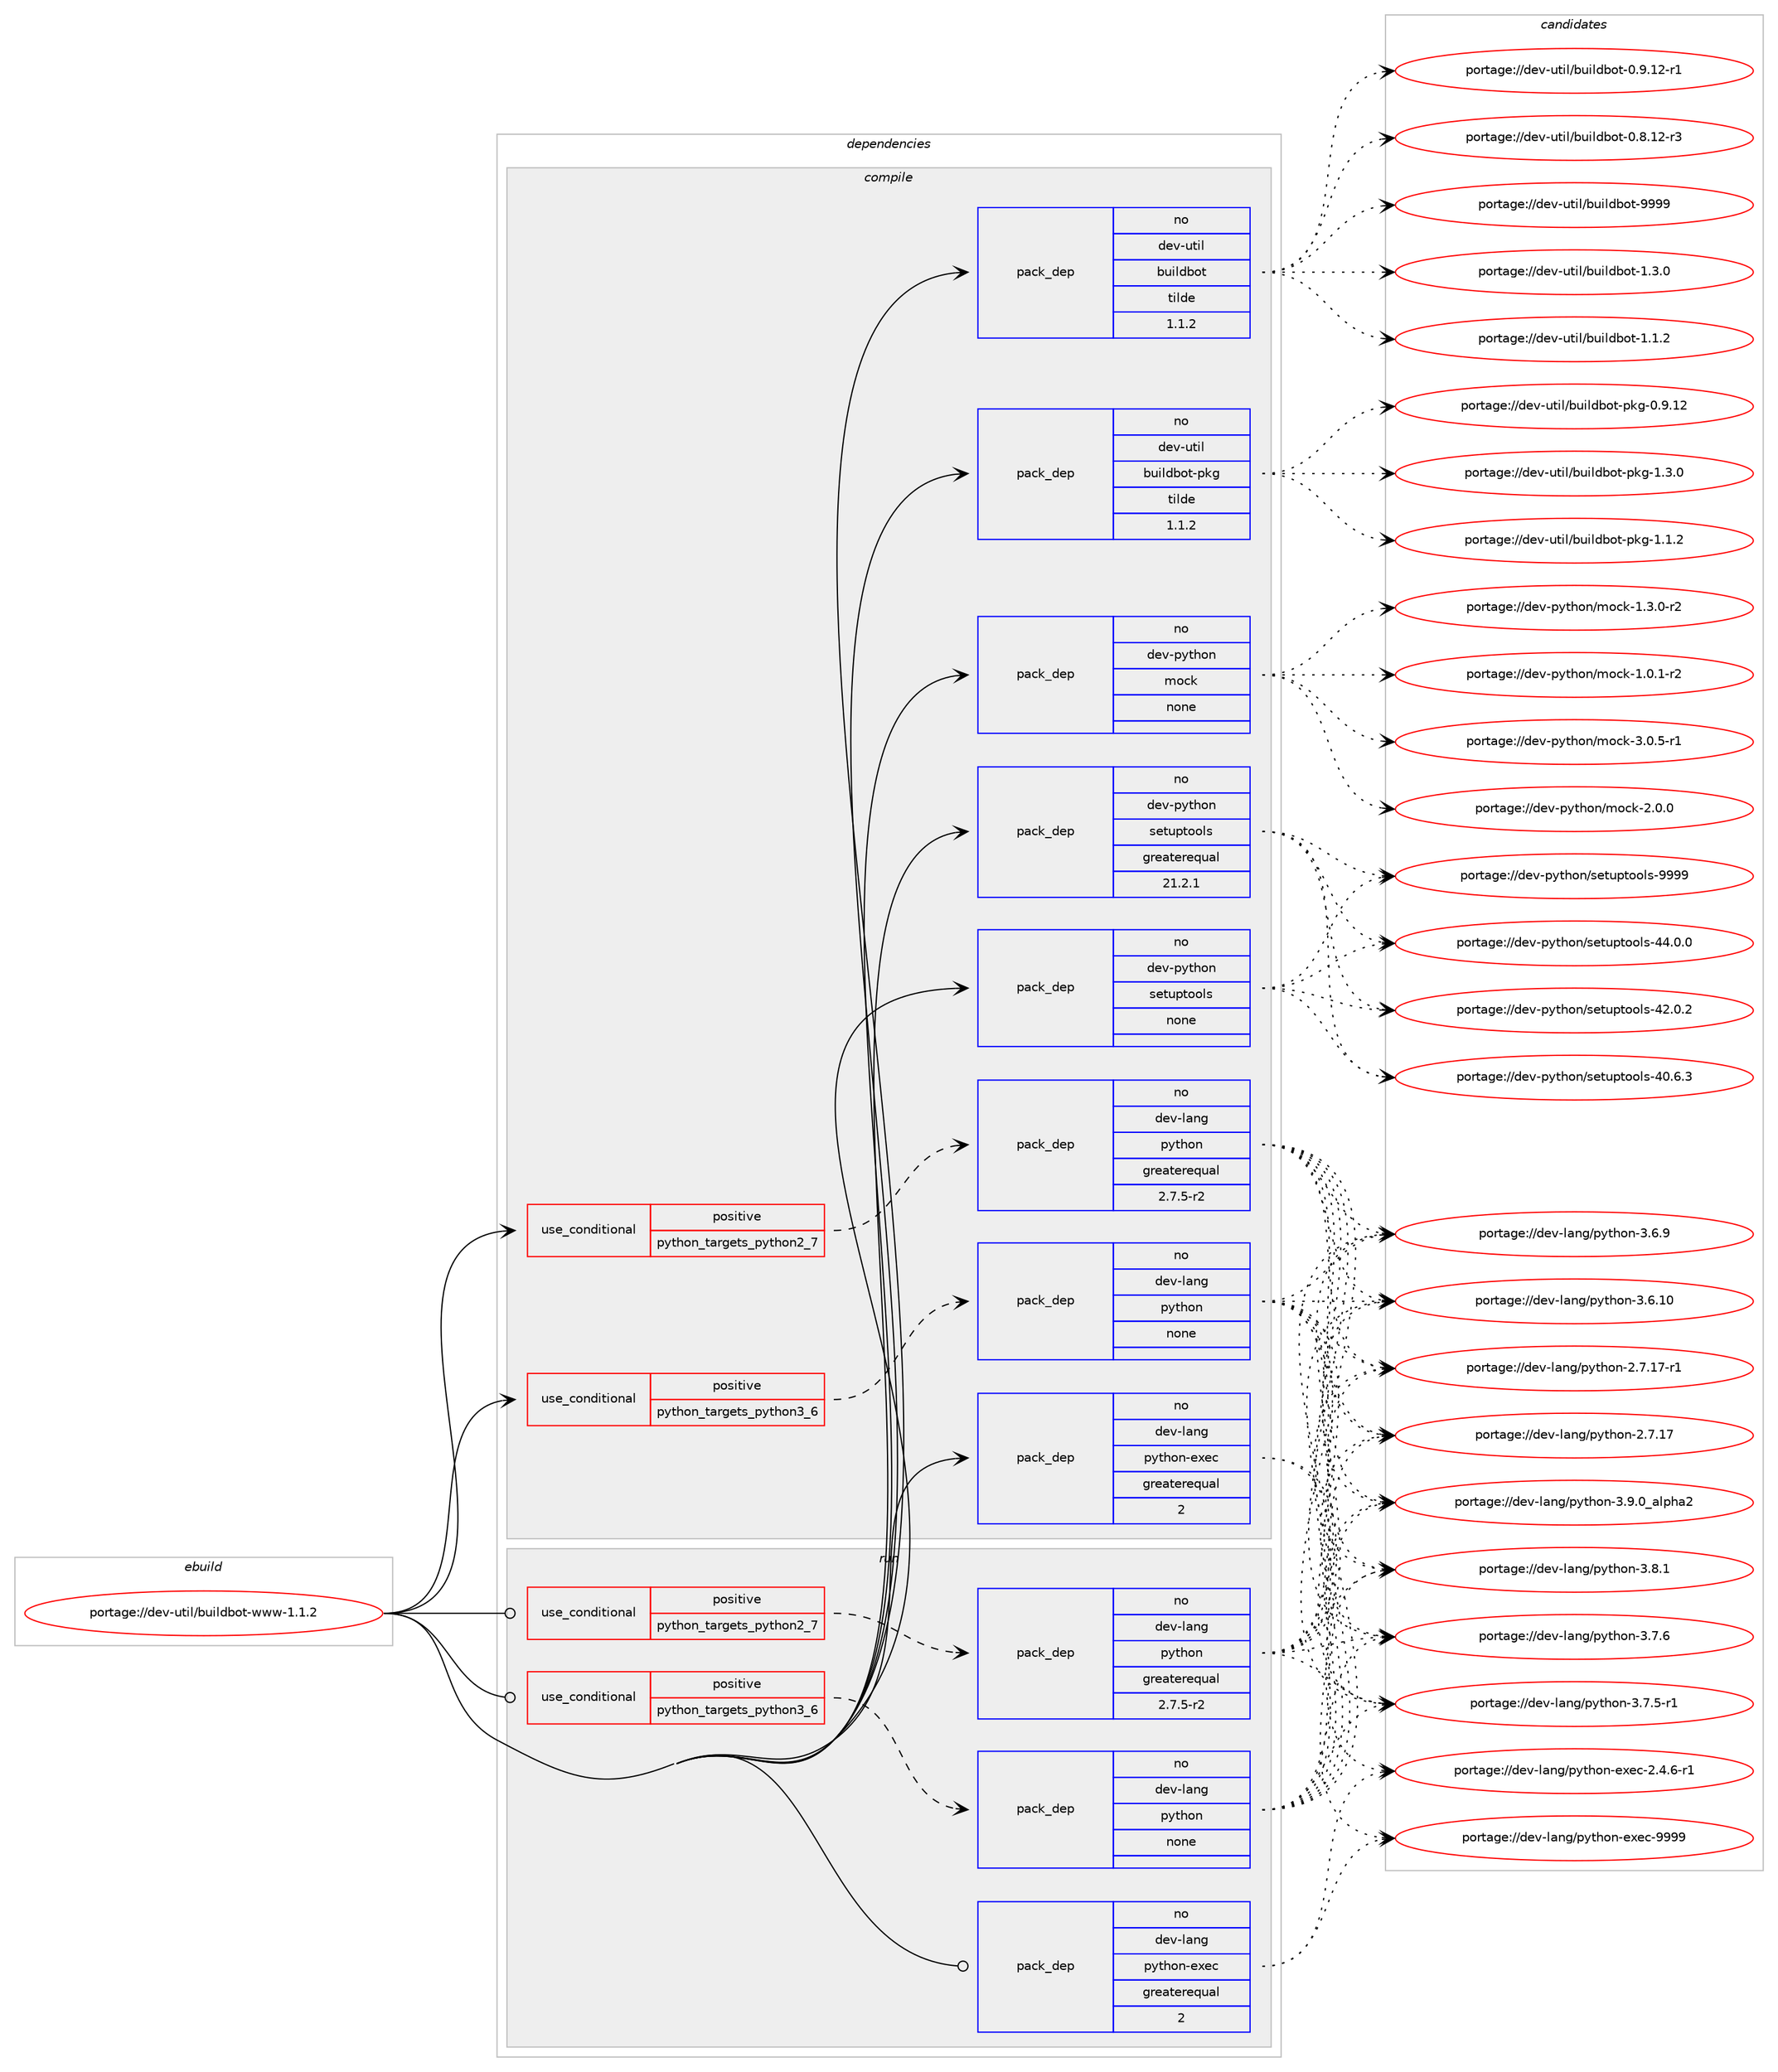 digraph prolog {

# *************
# Graph options
# *************

newrank=true;
concentrate=true;
compound=true;
graph [rankdir=LR,fontname=Helvetica,fontsize=10,ranksep=1.5];#, ranksep=2.5, nodesep=0.2];
edge  [arrowhead=vee];
node  [fontname=Helvetica,fontsize=10];

# **********
# The ebuild
# **********

subgraph cluster_leftcol {
color=gray;
rank=same;
label=<<i>ebuild</i>>;
id [label="portage://dev-util/buildbot-www-1.1.2", color=red, width=4, href="../dev-util/buildbot-www-1.1.2.svg"];
}

# ****************
# The dependencies
# ****************

subgraph cluster_midcol {
color=gray;
label=<<i>dependencies</i>>;
subgraph cluster_compile {
fillcolor="#eeeeee";
style=filled;
label=<<i>compile</i>>;
subgraph cond63470 {
dependency305560 [label=<<TABLE BORDER="0" CELLBORDER="1" CELLSPACING="0" CELLPADDING="4"><TR><TD ROWSPAN="3" CELLPADDING="10">use_conditional</TD></TR><TR><TD>positive</TD></TR><TR><TD>python_targets_python2_7</TD></TR></TABLE>>, shape=none, color=red];
subgraph pack237416 {
dependency305561 [label=<<TABLE BORDER="0" CELLBORDER="1" CELLSPACING="0" CELLPADDING="4" WIDTH="220"><TR><TD ROWSPAN="6" CELLPADDING="30">pack_dep</TD></TR><TR><TD WIDTH="110">no</TD></TR><TR><TD>dev-lang</TD></TR><TR><TD>python</TD></TR><TR><TD>greaterequal</TD></TR><TR><TD>2.7.5-r2</TD></TR></TABLE>>, shape=none, color=blue];
}
dependency305560:e -> dependency305561:w [weight=20,style="dashed",arrowhead="vee"];
}
id:e -> dependency305560:w [weight=20,style="solid",arrowhead="vee"];
subgraph cond63471 {
dependency305562 [label=<<TABLE BORDER="0" CELLBORDER="1" CELLSPACING="0" CELLPADDING="4"><TR><TD ROWSPAN="3" CELLPADDING="10">use_conditional</TD></TR><TR><TD>positive</TD></TR><TR><TD>python_targets_python3_6</TD></TR></TABLE>>, shape=none, color=red];
subgraph pack237417 {
dependency305563 [label=<<TABLE BORDER="0" CELLBORDER="1" CELLSPACING="0" CELLPADDING="4" WIDTH="220"><TR><TD ROWSPAN="6" CELLPADDING="30">pack_dep</TD></TR><TR><TD WIDTH="110">no</TD></TR><TR><TD>dev-lang</TD></TR><TR><TD>python</TD></TR><TR><TD>none</TD></TR><TR><TD></TD></TR></TABLE>>, shape=none, color=blue];
}
dependency305562:e -> dependency305563:w [weight=20,style="dashed",arrowhead="vee"];
}
id:e -> dependency305562:w [weight=20,style="solid",arrowhead="vee"];
subgraph pack237418 {
dependency305564 [label=<<TABLE BORDER="0" CELLBORDER="1" CELLSPACING="0" CELLPADDING="4" WIDTH="220"><TR><TD ROWSPAN="6" CELLPADDING="30">pack_dep</TD></TR><TR><TD WIDTH="110">no</TD></TR><TR><TD>dev-lang</TD></TR><TR><TD>python-exec</TD></TR><TR><TD>greaterequal</TD></TR><TR><TD>2</TD></TR></TABLE>>, shape=none, color=blue];
}
id:e -> dependency305564:w [weight=20,style="solid",arrowhead="vee"];
subgraph pack237419 {
dependency305565 [label=<<TABLE BORDER="0" CELLBORDER="1" CELLSPACING="0" CELLPADDING="4" WIDTH="220"><TR><TD ROWSPAN="6" CELLPADDING="30">pack_dep</TD></TR><TR><TD WIDTH="110">no</TD></TR><TR><TD>dev-python</TD></TR><TR><TD>mock</TD></TR><TR><TD>none</TD></TR><TR><TD></TD></TR></TABLE>>, shape=none, color=blue];
}
id:e -> dependency305565:w [weight=20,style="solid",arrowhead="vee"];
subgraph pack237420 {
dependency305566 [label=<<TABLE BORDER="0" CELLBORDER="1" CELLSPACING="0" CELLPADDING="4" WIDTH="220"><TR><TD ROWSPAN="6" CELLPADDING="30">pack_dep</TD></TR><TR><TD WIDTH="110">no</TD></TR><TR><TD>dev-python</TD></TR><TR><TD>setuptools</TD></TR><TR><TD>greaterequal</TD></TR><TR><TD>21.2.1</TD></TR></TABLE>>, shape=none, color=blue];
}
id:e -> dependency305566:w [weight=20,style="solid",arrowhead="vee"];
subgraph pack237421 {
dependency305567 [label=<<TABLE BORDER="0" CELLBORDER="1" CELLSPACING="0" CELLPADDING="4" WIDTH="220"><TR><TD ROWSPAN="6" CELLPADDING="30">pack_dep</TD></TR><TR><TD WIDTH="110">no</TD></TR><TR><TD>dev-python</TD></TR><TR><TD>setuptools</TD></TR><TR><TD>none</TD></TR><TR><TD></TD></TR></TABLE>>, shape=none, color=blue];
}
id:e -> dependency305567:w [weight=20,style="solid",arrowhead="vee"];
subgraph pack237422 {
dependency305568 [label=<<TABLE BORDER="0" CELLBORDER="1" CELLSPACING="0" CELLPADDING="4" WIDTH="220"><TR><TD ROWSPAN="6" CELLPADDING="30">pack_dep</TD></TR><TR><TD WIDTH="110">no</TD></TR><TR><TD>dev-util</TD></TR><TR><TD>buildbot</TD></TR><TR><TD>tilde</TD></TR><TR><TD>1.1.2</TD></TR></TABLE>>, shape=none, color=blue];
}
id:e -> dependency305568:w [weight=20,style="solid",arrowhead="vee"];
subgraph pack237423 {
dependency305569 [label=<<TABLE BORDER="0" CELLBORDER="1" CELLSPACING="0" CELLPADDING="4" WIDTH="220"><TR><TD ROWSPAN="6" CELLPADDING="30">pack_dep</TD></TR><TR><TD WIDTH="110">no</TD></TR><TR><TD>dev-util</TD></TR><TR><TD>buildbot-pkg</TD></TR><TR><TD>tilde</TD></TR><TR><TD>1.1.2</TD></TR></TABLE>>, shape=none, color=blue];
}
id:e -> dependency305569:w [weight=20,style="solid",arrowhead="vee"];
}
subgraph cluster_compileandrun {
fillcolor="#eeeeee";
style=filled;
label=<<i>compile and run</i>>;
}
subgraph cluster_run {
fillcolor="#eeeeee";
style=filled;
label=<<i>run</i>>;
subgraph cond63472 {
dependency305570 [label=<<TABLE BORDER="0" CELLBORDER="1" CELLSPACING="0" CELLPADDING="4"><TR><TD ROWSPAN="3" CELLPADDING="10">use_conditional</TD></TR><TR><TD>positive</TD></TR><TR><TD>python_targets_python2_7</TD></TR></TABLE>>, shape=none, color=red];
subgraph pack237424 {
dependency305571 [label=<<TABLE BORDER="0" CELLBORDER="1" CELLSPACING="0" CELLPADDING="4" WIDTH="220"><TR><TD ROWSPAN="6" CELLPADDING="30">pack_dep</TD></TR><TR><TD WIDTH="110">no</TD></TR><TR><TD>dev-lang</TD></TR><TR><TD>python</TD></TR><TR><TD>greaterequal</TD></TR><TR><TD>2.7.5-r2</TD></TR></TABLE>>, shape=none, color=blue];
}
dependency305570:e -> dependency305571:w [weight=20,style="dashed",arrowhead="vee"];
}
id:e -> dependency305570:w [weight=20,style="solid",arrowhead="odot"];
subgraph cond63473 {
dependency305572 [label=<<TABLE BORDER="0" CELLBORDER="1" CELLSPACING="0" CELLPADDING="4"><TR><TD ROWSPAN="3" CELLPADDING="10">use_conditional</TD></TR><TR><TD>positive</TD></TR><TR><TD>python_targets_python3_6</TD></TR></TABLE>>, shape=none, color=red];
subgraph pack237425 {
dependency305573 [label=<<TABLE BORDER="0" CELLBORDER="1" CELLSPACING="0" CELLPADDING="4" WIDTH="220"><TR><TD ROWSPAN="6" CELLPADDING="30">pack_dep</TD></TR><TR><TD WIDTH="110">no</TD></TR><TR><TD>dev-lang</TD></TR><TR><TD>python</TD></TR><TR><TD>none</TD></TR><TR><TD></TD></TR></TABLE>>, shape=none, color=blue];
}
dependency305572:e -> dependency305573:w [weight=20,style="dashed",arrowhead="vee"];
}
id:e -> dependency305572:w [weight=20,style="solid",arrowhead="odot"];
subgraph pack237426 {
dependency305574 [label=<<TABLE BORDER="0" CELLBORDER="1" CELLSPACING="0" CELLPADDING="4" WIDTH="220"><TR><TD ROWSPAN="6" CELLPADDING="30">pack_dep</TD></TR><TR><TD WIDTH="110">no</TD></TR><TR><TD>dev-lang</TD></TR><TR><TD>python-exec</TD></TR><TR><TD>greaterequal</TD></TR><TR><TD>2</TD></TR></TABLE>>, shape=none, color=blue];
}
id:e -> dependency305574:w [weight=20,style="solid",arrowhead="odot"];
}
}

# **************
# The candidates
# **************

subgraph cluster_choices {
rank=same;
color=gray;
label=<<i>candidates</i>>;

subgraph choice237416 {
color=black;
nodesep=1;
choice10010111845108971101034711212111610411111045514657464895971081121049750 [label="portage://dev-lang/python-3.9.0_alpha2", color=red, width=4,href="../dev-lang/python-3.9.0_alpha2.svg"];
choice100101118451089711010347112121116104111110455146564649 [label="portage://dev-lang/python-3.8.1", color=red, width=4,href="../dev-lang/python-3.8.1.svg"];
choice100101118451089711010347112121116104111110455146554654 [label="portage://dev-lang/python-3.7.6", color=red, width=4,href="../dev-lang/python-3.7.6.svg"];
choice1001011184510897110103471121211161041111104551465546534511449 [label="portage://dev-lang/python-3.7.5-r1", color=red, width=4,href="../dev-lang/python-3.7.5-r1.svg"];
choice100101118451089711010347112121116104111110455146544657 [label="portage://dev-lang/python-3.6.9", color=red, width=4,href="../dev-lang/python-3.6.9.svg"];
choice10010111845108971101034711212111610411111045514654464948 [label="portage://dev-lang/python-3.6.10", color=red, width=4,href="../dev-lang/python-3.6.10.svg"];
choice100101118451089711010347112121116104111110455046554649554511449 [label="portage://dev-lang/python-2.7.17-r1", color=red, width=4,href="../dev-lang/python-2.7.17-r1.svg"];
choice10010111845108971101034711212111610411111045504655464955 [label="portage://dev-lang/python-2.7.17", color=red, width=4,href="../dev-lang/python-2.7.17.svg"];
dependency305561:e -> choice10010111845108971101034711212111610411111045514657464895971081121049750:w [style=dotted,weight="100"];
dependency305561:e -> choice100101118451089711010347112121116104111110455146564649:w [style=dotted,weight="100"];
dependency305561:e -> choice100101118451089711010347112121116104111110455146554654:w [style=dotted,weight="100"];
dependency305561:e -> choice1001011184510897110103471121211161041111104551465546534511449:w [style=dotted,weight="100"];
dependency305561:e -> choice100101118451089711010347112121116104111110455146544657:w [style=dotted,weight="100"];
dependency305561:e -> choice10010111845108971101034711212111610411111045514654464948:w [style=dotted,weight="100"];
dependency305561:e -> choice100101118451089711010347112121116104111110455046554649554511449:w [style=dotted,weight="100"];
dependency305561:e -> choice10010111845108971101034711212111610411111045504655464955:w [style=dotted,weight="100"];
}
subgraph choice237417 {
color=black;
nodesep=1;
choice10010111845108971101034711212111610411111045514657464895971081121049750 [label="portage://dev-lang/python-3.9.0_alpha2", color=red, width=4,href="../dev-lang/python-3.9.0_alpha2.svg"];
choice100101118451089711010347112121116104111110455146564649 [label="portage://dev-lang/python-3.8.1", color=red, width=4,href="../dev-lang/python-3.8.1.svg"];
choice100101118451089711010347112121116104111110455146554654 [label="portage://dev-lang/python-3.7.6", color=red, width=4,href="../dev-lang/python-3.7.6.svg"];
choice1001011184510897110103471121211161041111104551465546534511449 [label="portage://dev-lang/python-3.7.5-r1", color=red, width=4,href="../dev-lang/python-3.7.5-r1.svg"];
choice100101118451089711010347112121116104111110455146544657 [label="portage://dev-lang/python-3.6.9", color=red, width=4,href="../dev-lang/python-3.6.9.svg"];
choice10010111845108971101034711212111610411111045514654464948 [label="portage://dev-lang/python-3.6.10", color=red, width=4,href="../dev-lang/python-3.6.10.svg"];
choice100101118451089711010347112121116104111110455046554649554511449 [label="portage://dev-lang/python-2.7.17-r1", color=red, width=4,href="../dev-lang/python-2.7.17-r1.svg"];
choice10010111845108971101034711212111610411111045504655464955 [label="portage://dev-lang/python-2.7.17", color=red, width=4,href="../dev-lang/python-2.7.17.svg"];
dependency305563:e -> choice10010111845108971101034711212111610411111045514657464895971081121049750:w [style=dotted,weight="100"];
dependency305563:e -> choice100101118451089711010347112121116104111110455146564649:w [style=dotted,weight="100"];
dependency305563:e -> choice100101118451089711010347112121116104111110455146554654:w [style=dotted,weight="100"];
dependency305563:e -> choice1001011184510897110103471121211161041111104551465546534511449:w [style=dotted,weight="100"];
dependency305563:e -> choice100101118451089711010347112121116104111110455146544657:w [style=dotted,weight="100"];
dependency305563:e -> choice10010111845108971101034711212111610411111045514654464948:w [style=dotted,weight="100"];
dependency305563:e -> choice100101118451089711010347112121116104111110455046554649554511449:w [style=dotted,weight="100"];
dependency305563:e -> choice10010111845108971101034711212111610411111045504655464955:w [style=dotted,weight="100"];
}
subgraph choice237418 {
color=black;
nodesep=1;
choice10010111845108971101034711212111610411111045101120101994557575757 [label="portage://dev-lang/python-exec-9999", color=red, width=4,href="../dev-lang/python-exec-9999.svg"];
choice10010111845108971101034711212111610411111045101120101994550465246544511449 [label="portage://dev-lang/python-exec-2.4.6-r1", color=red, width=4,href="../dev-lang/python-exec-2.4.6-r1.svg"];
dependency305564:e -> choice10010111845108971101034711212111610411111045101120101994557575757:w [style=dotted,weight="100"];
dependency305564:e -> choice10010111845108971101034711212111610411111045101120101994550465246544511449:w [style=dotted,weight="100"];
}
subgraph choice237419 {
color=black;
nodesep=1;
choice1001011184511212111610411111047109111991074551464846534511449 [label="portage://dev-python/mock-3.0.5-r1", color=red, width=4,href="../dev-python/mock-3.0.5-r1.svg"];
choice100101118451121211161041111104710911199107455046484648 [label="portage://dev-python/mock-2.0.0", color=red, width=4,href="../dev-python/mock-2.0.0.svg"];
choice1001011184511212111610411111047109111991074549465146484511450 [label="portage://dev-python/mock-1.3.0-r2", color=red, width=4,href="../dev-python/mock-1.3.0-r2.svg"];
choice1001011184511212111610411111047109111991074549464846494511450 [label="portage://dev-python/mock-1.0.1-r2", color=red, width=4,href="../dev-python/mock-1.0.1-r2.svg"];
dependency305565:e -> choice1001011184511212111610411111047109111991074551464846534511449:w [style=dotted,weight="100"];
dependency305565:e -> choice100101118451121211161041111104710911199107455046484648:w [style=dotted,weight="100"];
dependency305565:e -> choice1001011184511212111610411111047109111991074549465146484511450:w [style=dotted,weight="100"];
dependency305565:e -> choice1001011184511212111610411111047109111991074549464846494511450:w [style=dotted,weight="100"];
}
subgraph choice237420 {
color=black;
nodesep=1;
choice10010111845112121116104111110471151011161171121161111111081154557575757 [label="portage://dev-python/setuptools-9999", color=red, width=4,href="../dev-python/setuptools-9999.svg"];
choice100101118451121211161041111104711510111611711211611111110811545525246484648 [label="portage://dev-python/setuptools-44.0.0", color=red, width=4,href="../dev-python/setuptools-44.0.0.svg"];
choice100101118451121211161041111104711510111611711211611111110811545525046484650 [label="portage://dev-python/setuptools-42.0.2", color=red, width=4,href="../dev-python/setuptools-42.0.2.svg"];
choice100101118451121211161041111104711510111611711211611111110811545524846544651 [label="portage://dev-python/setuptools-40.6.3", color=red, width=4,href="../dev-python/setuptools-40.6.3.svg"];
dependency305566:e -> choice10010111845112121116104111110471151011161171121161111111081154557575757:w [style=dotted,weight="100"];
dependency305566:e -> choice100101118451121211161041111104711510111611711211611111110811545525246484648:w [style=dotted,weight="100"];
dependency305566:e -> choice100101118451121211161041111104711510111611711211611111110811545525046484650:w [style=dotted,weight="100"];
dependency305566:e -> choice100101118451121211161041111104711510111611711211611111110811545524846544651:w [style=dotted,weight="100"];
}
subgraph choice237421 {
color=black;
nodesep=1;
choice10010111845112121116104111110471151011161171121161111111081154557575757 [label="portage://dev-python/setuptools-9999", color=red, width=4,href="../dev-python/setuptools-9999.svg"];
choice100101118451121211161041111104711510111611711211611111110811545525246484648 [label="portage://dev-python/setuptools-44.0.0", color=red, width=4,href="../dev-python/setuptools-44.0.0.svg"];
choice100101118451121211161041111104711510111611711211611111110811545525046484650 [label="portage://dev-python/setuptools-42.0.2", color=red, width=4,href="../dev-python/setuptools-42.0.2.svg"];
choice100101118451121211161041111104711510111611711211611111110811545524846544651 [label="portage://dev-python/setuptools-40.6.3", color=red, width=4,href="../dev-python/setuptools-40.6.3.svg"];
dependency305567:e -> choice10010111845112121116104111110471151011161171121161111111081154557575757:w [style=dotted,weight="100"];
dependency305567:e -> choice100101118451121211161041111104711510111611711211611111110811545525246484648:w [style=dotted,weight="100"];
dependency305567:e -> choice100101118451121211161041111104711510111611711211611111110811545525046484650:w [style=dotted,weight="100"];
dependency305567:e -> choice100101118451121211161041111104711510111611711211611111110811545524846544651:w [style=dotted,weight="100"];
}
subgraph choice237422 {
color=black;
nodesep=1;
choice100101118451171161051084798117105108100981111164557575757 [label="portage://dev-util/buildbot-9999", color=red, width=4,href="../dev-util/buildbot-9999.svg"];
choice10010111845117116105108479811710510810098111116454946514648 [label="portage://dev-util/buildbot-1.3.0", color=red, width=4,href="../dev-util/buildbot-1.3.0.svg"];
choice10010111845117116105108479811710510810098111116454946494650 [label="portage://dev-util/buildbot-1.1.2", color=red, width=4,href="../dev-util/buildbot-1.1.2.svg"];
choice10010111845117116105108479811710510810098111116454846574649504511449 [label="portage://dev-util/buildbot-0.9.12-r1", color=red, width=4,href="../dev-util/buildbot-0.9.12-r1.svg"];
choice10010111845117116105108479811710510810098111116454846564649504511451 [label="portage://dev-util/buildbot-0.8.12-r3", color=red, width=4,href="../dev-util/buildbot-0.8.12-r3.svg"];
dependency305568:e -> choice100101118451171161051084798117105108100981111164557575757:w [style=dotted,weight="100"];
dependency305568:e -> choice10010111845117116105108479811710510810098111116454946514648:w [style=dotted,weight="100"];
dependency305568:e -> choice10010111845117116105108479811710510810098111116454946494650:w [style=dotted,weight="100"];
dependency305568:e -> choice10010111845117116105108479811710510810098111116454846574649504511449:w [style=dotted,weight="100"];
dependency305568:e -> choice10010111845117116105108479811710510810098111116454846564649504511451:w [style=dotted,weight="100"];
}
subgraph choice237423 {
color=black;
nodesep=1;
choice1001011184511711610510847981171051081009811111645112107103454946514648 [label="portage://dev-util/buildbot-pkg-1.3.0", color=red, width=4,href="../dev-util/buildbot-pkg-1.3.0.svg"];
choice1001011184511711610510847981171051081009811111645112107103454946494650 [label="portage://dev-util/buildbot-pkg-1.1.2", color=red, width=4,href="../dev-util/buildbot-pkg-1.1.2.svg"];
choice100101118451171161051084798117105108100981111164511210710345484657464950 [label="portage://dev-util/buildbot-pkg-0.9.12", color=red, width=4,href="../dev-util/buildbot-pkg-0.9.12.svg"];
dependency305569:e -> choice1001011184511711610510847981171051081009811111645112107103454946514648:w [style=dotted,weight="100"];
dependency305569:e -> choice1001011184511711610510847981171051081009811111645112107103454946494650:w [style=dotted,weight="100"];
dependency305569:e -> choice100101118451171161051084798117105108100981111164511210710345484657464950:w [style=dotted,weight="100"];
}
subgraph choice237424 {
color=black;
nodesep=1;
choice10010111845108971101034711212111610411111045514657464895971081121049750 [label="portage://dev-lang/python-3.9.0_alpha2", color=red, width=4,href="../dev-lang/python-3.9.0_alpha2.svg"];
choice100101118451089711010347112121116104111110455146564649 [label="portage://dev-lang/python-3.8.1", color=red, width=4,href="../dev-lang/python-3.8.1.svg"];
choice100101118451089711010347112121116104111110455146554654 [label="portage://dev-lang/python-3.7.6", color=red, width=4,href="../dev-lang/python-3.7.6.svg"];
choice1001011184510897110103471121211161041111104551465546534511449 [label="portage://dev-lang/python-3.7.5-r1", color=red, width=4,href="../dev-lang/python-3.7.5-r1.svg"];
choice100101118451089711010347112121116104111110455146544657 [label="portage://dev-lang/python-3.6.9", color=red, width=4,href="../dev-lang/python-3.6.9.svg"];
choice10010111845108971101034711212111610411111045514654464948 [label="portage://dev-lang/python-3.6.10", color=red, width=4,href="../dev-lang/python-3.6.10.svg"];
choice100101118451089711010347112121116104111110455046554649554511449 [label="portage://dev-lang/python-2.7.17-r1", color=red, width=4,href="../dev-lang/python-2.7.17-r1.svg"];
choice10010111845108971101034711212111610411111045504655464955 [label="portage://dev-lang/python-2.7.17", color=red, width=4,href="../dev-lang/python-2.7.17.svg"];
dependency305571:e -> choice10010111845108971101034711212111610411111045514657464895971081121049750:w [style=dotted,weight="100"];
dependency305571:e -> choice100101118451089711010347112121116104111110455146564649:w [style=dotted,weight="100"];
dependency305571:e -> choice100101118451089711010347112121116104111110455146554654:w [style=dotted,weight="100"];
dependency305571:e -> choice1001011184510897110103471121211161041111104551465546534511449:w [style=dotted,weight="100"];
dependency305571:e -> choice100101118451089711010347112121116104111110455146544657:w [style=dotted,weight="100"];
dependency305571:e -> choice10010111845108971101034711212111610411111045514654464948:w [style=dotted,weight="100"];
dependency305571:e -> choice100101118451089711010347112121116104111110455046554649554511449:w [style=dotted,weight="100"];
dependency305571:e -> choice10010111845108971101034711212111610411111045504655464955:w [style=dotted,weight="100"];
}
subgraph choice237425 {
color=black;
nodesep=1;
choice10010111845108971101034711212111610411111045514657464895971081121049750 [label="portage://dev-lang/python-3.9.0_alpha2", color=red, width=4,href="../dev-lang/python-3.9.0_alpha2.svg"];
choice100101118451089711010347112121116104111110455146564649 [label="portage://dev-lang/python-3.8.1", color=red, width=4,href="../dev-lang/python-3.8.1.svg"];
choice100101118451089711010347112121116104111110455146554654 [label="portage://dev-lang/python-3.7.6", color=red, width=4,href="../dev-lang/python-3.7.6.svg"];
choice1001011184510897110103471121211161041111104551465546534511449 [label="portage://dev-lang/python-3.7.5-r1", color=red, width=4,href="../dev-lang/python-3.7.5-r1.svg"];
choice100101118451089711010347112121116104111110455146544657 [label="portage://dev-lang/python-3.6.9", color=red, width=4,href="../dev-lang/python-3.6.9.svg"];
choice10010111845108971101034711212111610411111045514654464948 [label="portage://dev-lang/python-3.6.10", color=red, width=4,href="../dev-lang/python-3.6.10.svg"];
choice100101118451089711010347112121116104111110455046554649554511449 [label="portage://dev-lang/python-2.7.17-r1", color=red, width=4,href="../dev-lang/python-2.7.17-r1.svg"];
choice10010111845108971101034711212111610411111045504655464955 [label="portage://dev-lang/python-2.7.17", color=red, width=4,href="../dev-lang/python-2.7.17.svg"];
dependency305573:e -> choice10010111845108971101034711212111610411111045514657464895971081121049750:w [style=dotted,weight="100"];
dependency305573:e -> choice100101118451089711010347112121116104111110455146564649:w [style=dotted,weight="100"];
dependency305573:e -> choice100101118451089711010347112121116104111110455146554654:w [style=dotted,weight="100"];
dependency305573:e -> choice1001011184510897110103471121211161041111104551465546534511449:w [style=dotted,weight="100"];
dependency305573:e -> choice100101118451089711010347112121116104111110455146544657:w [style=dotted,weight="100"];
dependency305573:e -> choice10010111845108971101034711212111610411111045514654464948:w [style=dotted,weight="100"];
dependency305573:e -> choice100101118451089711010347112121116104111110455046554649554511449:w [style=dotted,weight="100"];
dependency305573:e -> choice10010111845108971101034711212111610411111045504655464955:w [style=dotted,weight="100"];
}
subgraph choice237426 {
color=black;
nodesep=1;
choice10010111845108971101034711212111610411111045101120101994557575757 [label="portage://dev-lang/python-exec-9999", color=red, width=4,href="../dev-lang/python-exec-9999.svg"];
choice10010111845108971101034711212111610411111045101120101994550465246544511449 [label="portage://dev-lang/python-exec-2.4.6-r1", color=red, width=4,href="../dev-lang/python-exec-2.4.6-r1.svg"];
dependency305574:e -> choice10010111845108971101034711212111610411111045101120101994557575757:w [style=dotted,weight="100"];
dependency305574:e -> choice10010111845108971101034711212111610411111045101120101994550465246544511449:w [style=dotted,weight="100"];
}
}

}
